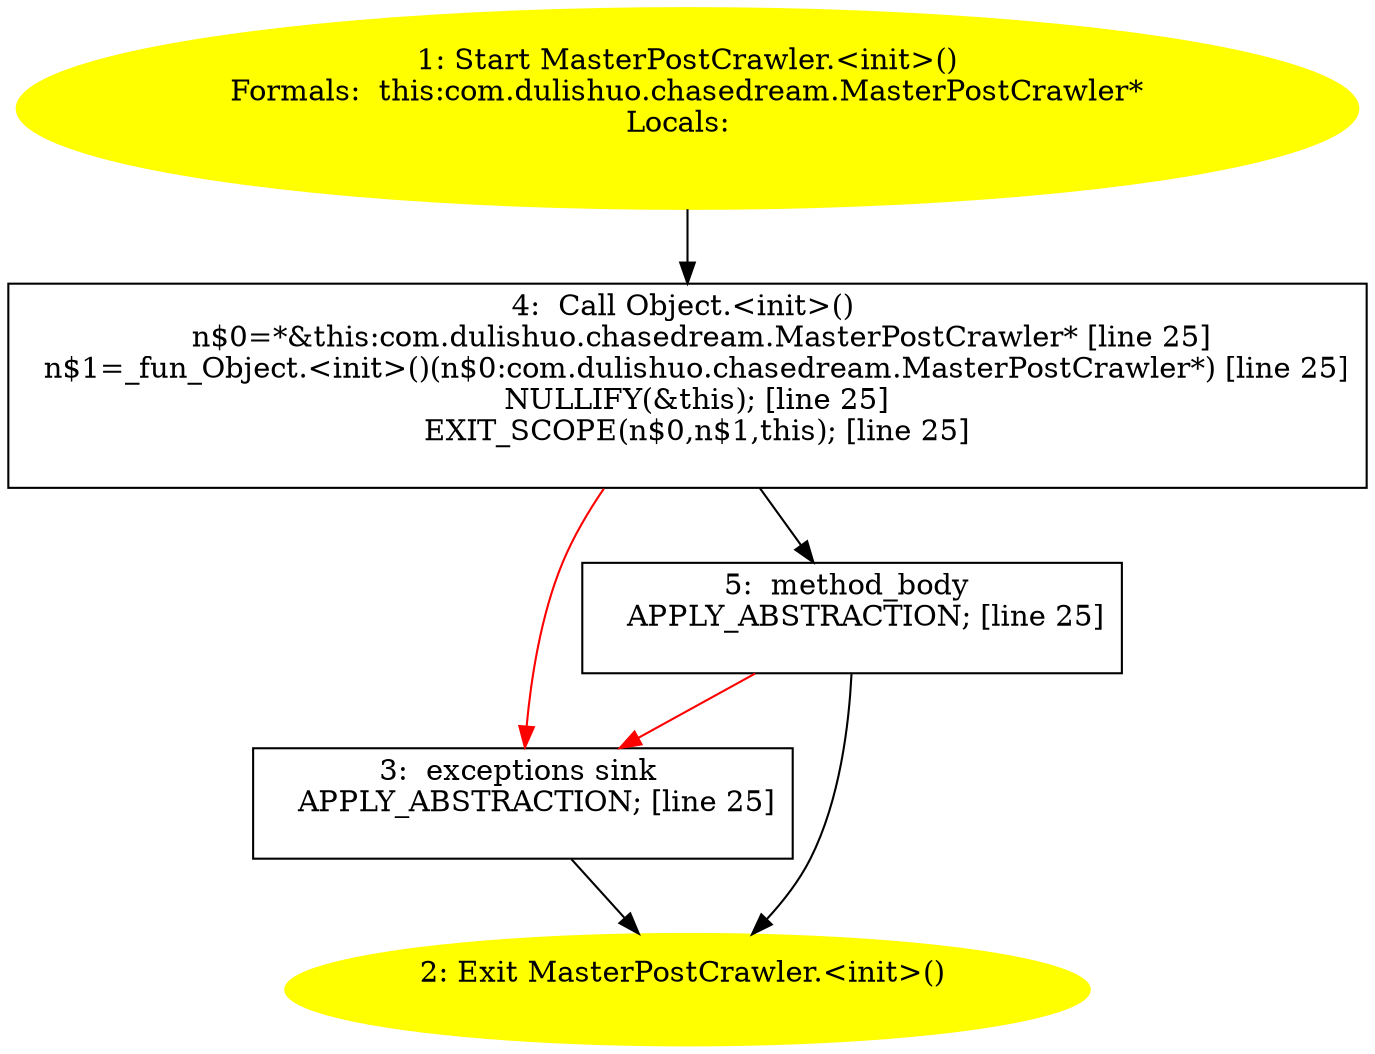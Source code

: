 /* @generated */
digraph cfg {
"com.dulishuo.chasedream.MasterPostCrawler.<init>().07657bf895ea985ffe5ba98095626e1b_1" [label="1: Start MasterPostCrawler.<init>()\nFormals:  this:com.dulishuo.chasedream.MasterPostCrawler*\nLocals:  \n  " color=yellow style=filled]
	

	 "com.dulishuo.chasedream.MasterPostCrawler.<init>().07657bf895ea985ffe5ba98095626e1b_1" -> "com.dulishuo.chasedream.MasterPostCrawler.<init>().07657bf895ea985ffe5ba98095626e1b_4" ;
"com.dulishuo.chasedream.MasterPostCrawler.<init>().07657bf895ea985ffe5ba98095626e1b_2" [label="2: Exit MasterPostCrawler.<init>() \n  " color=yellow style=filled]
	

"com.dulishuo.chasedream.MasterPostCrawler.<init>().07657bf895ea985ffe5ba98095626e1b_3" [label="3:  exceptions sink \n   APPLY_ABSTRACTION; [line 25]\n " shape="box"]
	

	 "com.dulishuo.chasedream.MasterPostCrawler.<init>().07657bf895ea985ffe5ba98095626e1b_3" -> "com.dulishuo.chasedream.MasterPostCrawler.<init>().07657bf895ea985ffe5ba98095626e1b_2" ;
"com.dulishuo.chasedream.MasterPostCrawler.<init>().07657bf895ea985ffe5ba98095626e1b_4" [label="4:  Call Object.<init>() \n   n$0=*&this:com.dulishuo.chasedream.MasterPostCrawler* [line 25]\n  n$1=_fun_Object.<init>()(n$0:com.dulishuo.chasedream.MasterPostCrawler*) [line 25]\n  NULLIFY(&this); [line 25]\n  EXIT_SCOPE(n$0,n$1,this); [line 25]\n " shape="box"]
	

	 "com.dulishuo.chasedream.MasterPostCrawler.<init>().07657bf895ea985ffe5ba98095626e1b_4" -> "com.dulishuo.chasedream.MasterPostCrawler.<init>().07657bf895ea985ffe5ba98095626e1b_5" ;
	 "com.dulishuo.chasedream.MasterPostCrawler.<init>().07657bf895ea985ffe5ba98095626e1b_4" -> "com.dulishuo.chasedream.MasterPostCrawler.<init>().07657bf895ea985ffe5ba98095626e1b_3" [color="red" ];
"com.dulishuo.chasedream.MasterPostCrawler.<init>().07657bf895ea985ffe5ba98095626e1b_5" [label="5:  method_body \n   APPLY_ABSTRACTION; [line 25]\n " shape="box"]
	

	 "com.dulishuo.chasedream.MasterPostCrawler.<init>().07657bf895ea985ffe5ba98095626e1b_5" -> "com.dulishuo.chasedream.MasterPostCrawler.<init>().07657bf895ea985ffe5ba98095626e1b_2" ;
	 "com.dulishuo.chasedream.MasterPostCrawler.<init>().07657bf895ea985ffe5ba98095626e1b_5" -> "com.dulishuo.chasedream.MasterPostCrawler.<init>().07657bf895ea985ffe5ba98095626e1b_3" [color="red" ];
}
